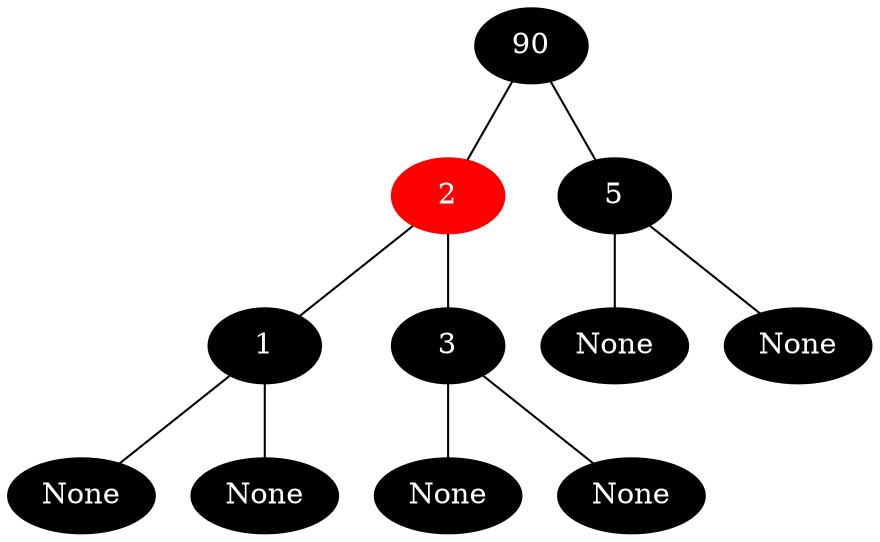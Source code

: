 graph {
	 0 [label="90", color=black, style=filled, fontcolor=white];
	 1 [label="2", color=red, style=filled, fontcolor=white];
	 2 [label="1", color=black, style=filled, fontcolor=white];
	 3 [label="None", color=black, style=filled, fontcolor=white];
	 4 [label="None", color=black, style=filled, fontcolor=white];
	 5 [label="3", color=black, style=filled, fontcolor=white];
	 6 [label="None", color=black, style=filled, fontcolor=white];
	 7 [label="None", color=black, style=filled, fontcolor=white];
	 8 [label="5", color=black, style=filled, fontcolor=white];
	 9 [label="None", color=black, style=filled, fontcolor=white];
	 10 [label="None", color=black, style=filled, fontcolor=white];
	 0 -- 1;
	 1 -- 2;
	 2 -- 3;
	 2 -- 4;
	 1 -- 5;
	 5 -- 6;
	 5 -- 7;
	 0 -- 8;
	 8 -- 9;
	 8 -- 10;
}
